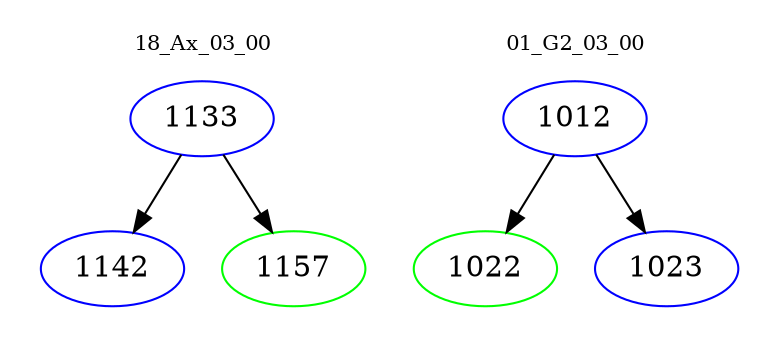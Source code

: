 digraph{
subgraph cluster_0 {
color = white
label = "18_Ax_03_00";
fontsize=10;
T0_1133 [label="1133", color="blue"]
T0_1133 -> T0_1142 [color="black"]
T0_1142 [label="1142", color="blue"]
T0_1133 -> T0_1157 [color="black"]
T0_1157 [label="1157", color="green"]
}
subgraph cluster_1 {
color = white
label = "01_G2_03_00";
fontsize=10;
T1_1012 [label="1012", color="blue"]
T1_1012 -> T1_1022 [color="black"]
T1_1022 [label="1022", color="green"]
T1_1012 -> T1_1023 [color="black"]
T1_1023 [label="1023", color="blue"]
}
}
